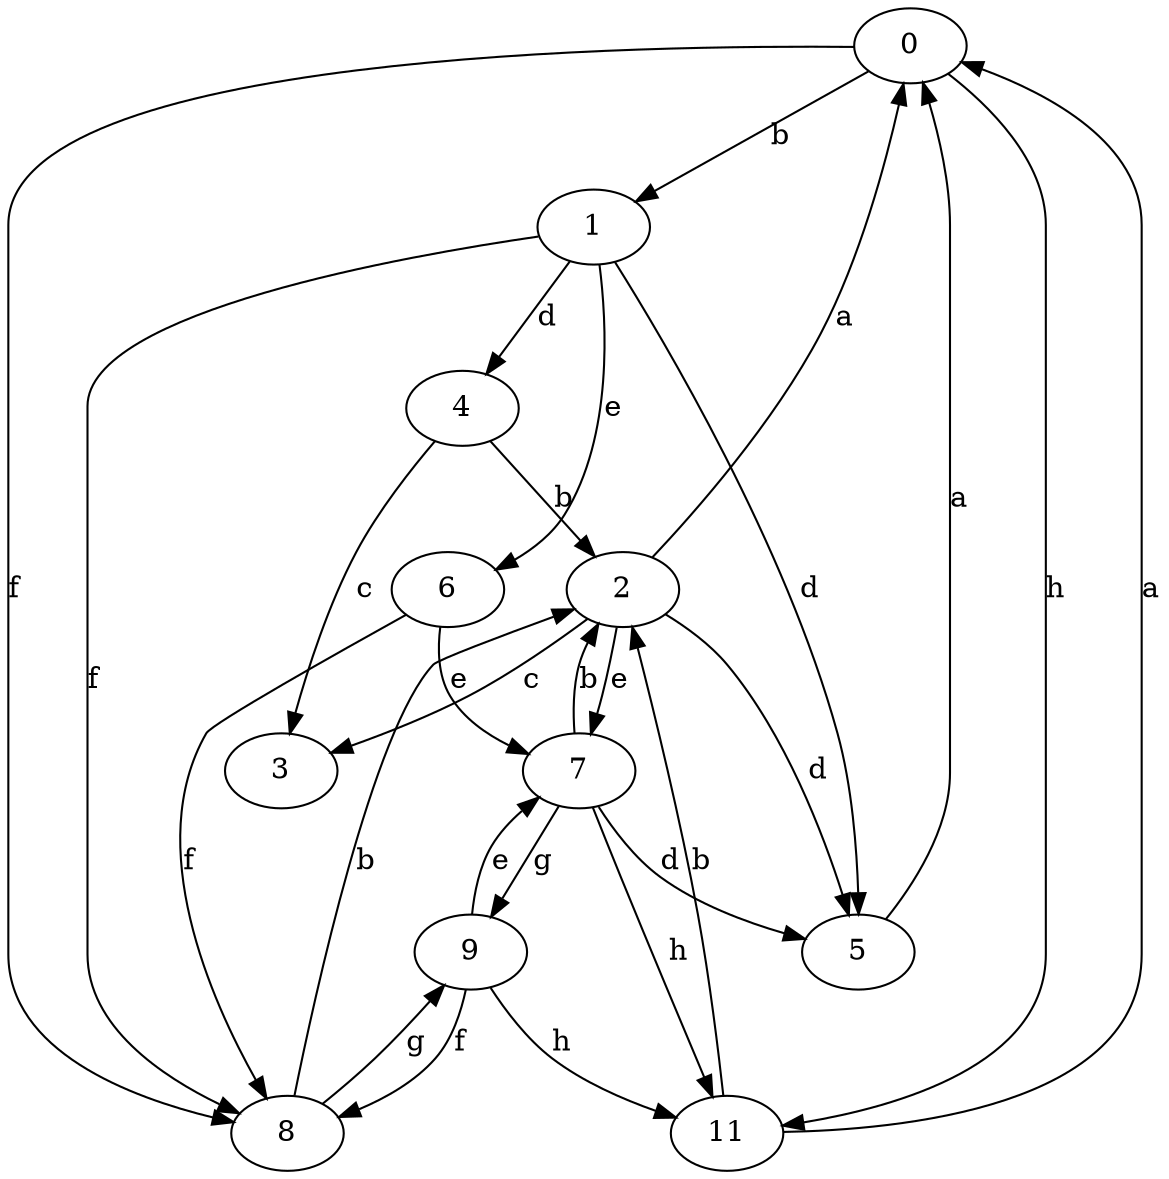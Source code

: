 strict digraph  {
0;
1;
2;
3;
4;
5;
6;
7;
8;
9;
11;
0 -> 1  [label=b];
0 -> 8  [label=f];
0 -> 11  [label=h];
1 -> 4  [label=d];
1 -> 5  [label=d];
1 -> 6  [label=e];
1 -> 8  [label=f];
2 -> 0  [label=a];
2 -> 3  [label=c];
2 -> 5  [label=d];
2 -> 7  [label=e];
4 -> 2  [label=b];
4 -> 3  [label=c];
5 -> 0  [label=a];
6 -> 7  [label=e];
6 -> 8  [label=f];
7 -> 2  [label=b];
7 -> 5  [label=d];
7 -> 9  [label=g];
7 -> 11  [label=h];
8 -> 2  [label=b];
8 -> 9  [label=g];
9 -> 7  [label=e];
9 -> 8  [label=f];
9 -> 11  [label=h];
11 -> 0  [label=a];
11 -> 2  [label=b];
}
